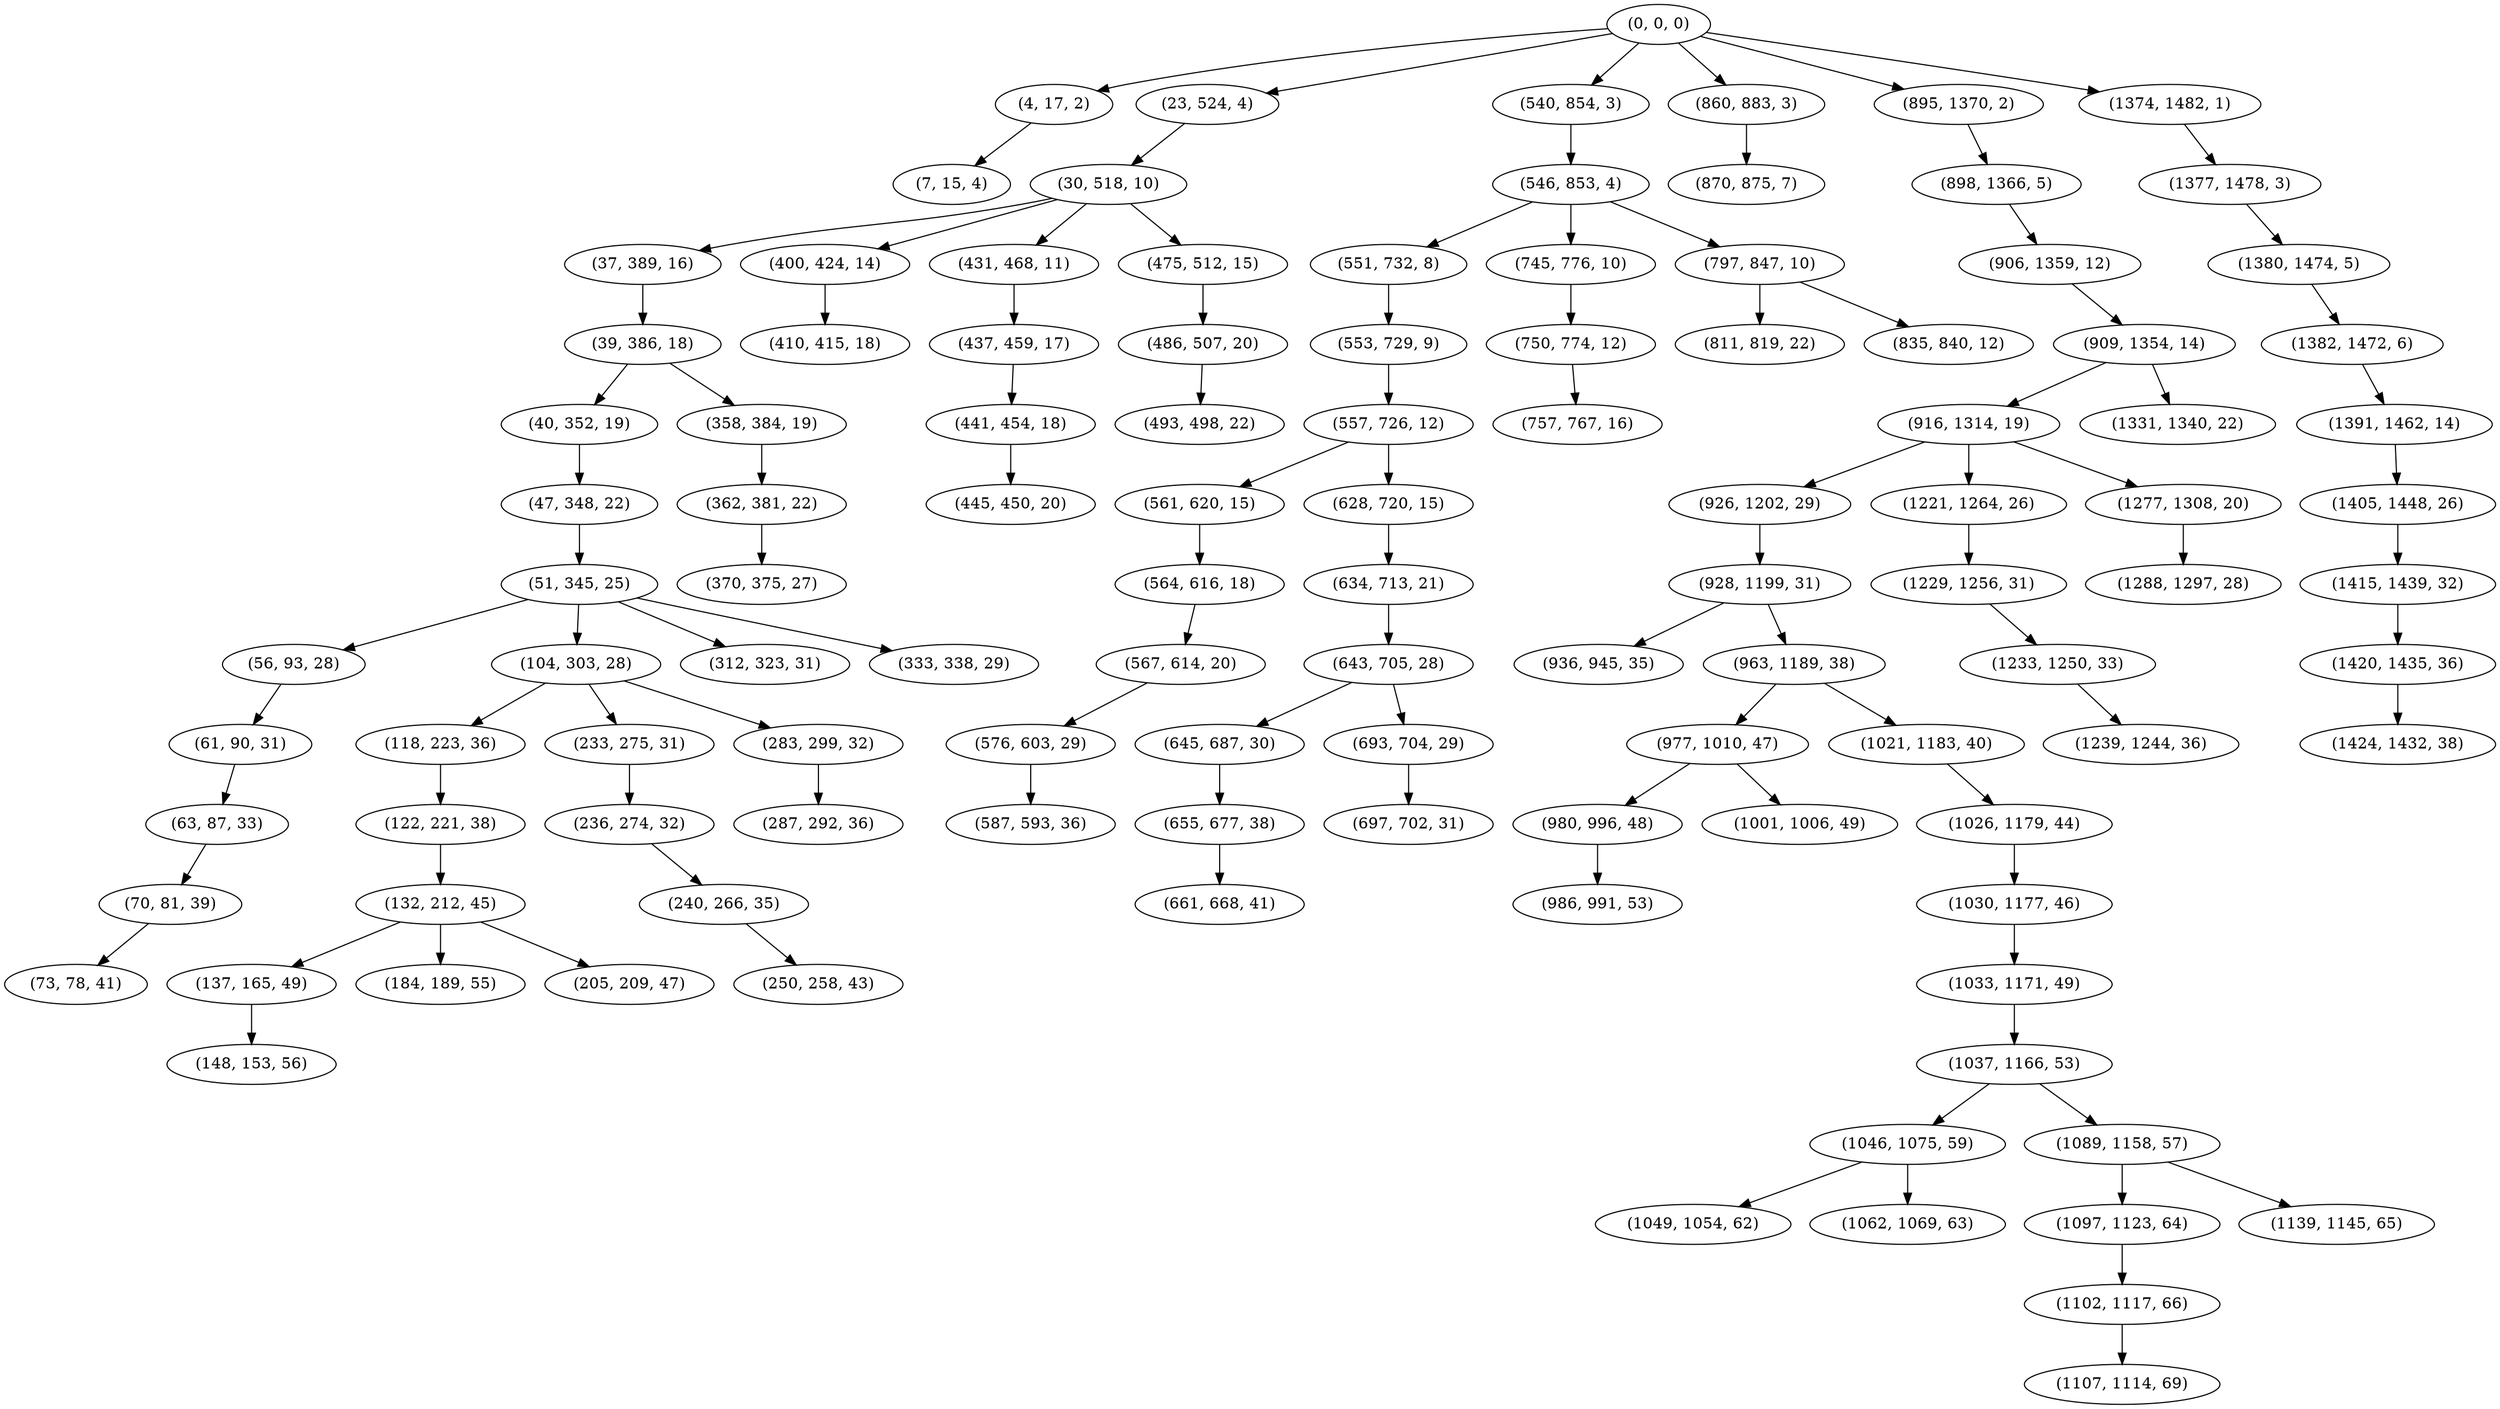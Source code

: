 digraph tree {
    "(0, 0, 0)";
    "(4, 17, 2)";
    "(7, 15, 4)";
    "(23, 524, 4)";
    "(30, 518, 10)";
    "(37, 389, 16)";
    "(39, 386, 18)";
    "(40, 352, 19)";
    "(47, 348, 22)";
    "(51, 345, 25)";
    "(56, 93, 28)";
    "(61, 90, 31)";
    "(63, 87, 33)";
    "(70, 81, 39)";
    "(73, 78, 41)";
    "(104, 303, 28)";
    "(118, 223, 36)";
    "(122, 221, 38)";
    "(132, 212, 45)";
    "(137, 165, 49)";
    "(148, 153, 56)";
    "(184, 189, 55)";
    "(205, 209, 47)";
    "(233, 275, 31)";
    "(236, 274, 32)";
    "(240, 266, 35)";
    "(250, 258, 43)";
    "(283, 299, 32)";
    "(287, 292, 36)";
    "(312, 323, 31)";
    "(333, 338, 29)";
    "(358, 384, 19)";
    "(362, 381, 22)";
    "(370, 375, 27)";
    "(400, 424, 14)";
    "(410, 415, 18)";
    "(431, 468, 11)";
    "(437, 459, 17)";
    "(441, 454, 18)";
    "(445, 450, 20)";
    "(475, 512, 15)";
    "(486, 507, 20)";
    "(493, 498, 22)";
    "(540, 854, 3)";
    "(546, 853, 4)";
    "(551, 732, 8)";
    "(553, 729, 9)";
    "(557, 726, 12)";
    "(561, 620, 15)";
    "(564, 616, 18)";
    "(567, 614, 20)";
    "(576, 603, 29)";
    "(587, 593, 36)";
    "(628, 720, 15)";
    "(634, 713, 21)";
    "(643, 705, 28)";
    "(645, 687, 30)";
    "(655, 677, 38)";
    "(661, 668, 41)";
    "(693, 704, 29)";
    "(697, 702, 31)";
    "(745, 776, 10)";
    "(750, 774, 12)";
    "(757, 767, 16)";
    "(797, 847, 10)";
    "(811, 819, 22)";
    "(835, 840, 12)";
    "(860, 883, 3)";
    "(870, 875, 7)";
    "(895, 1370, 2)";
    "(898, 1366, 5)";
    "(906, 1359, 12)";
    "(909, 1354, 14)";
    "(916, 1314, 19)";
    "(926, 1202, 29)";
    "(928, 1199, 31)";
    "(936, 945, 35)";
    "(963, 1189, 38)";
    "(977, 1010, 47)";
    "(980, 996, 48)";
    "(986, 991, 53)";
    "(1001, 1006, 49)";
    "(1021, 1183, 40)";
    "(1026, 1179, 44)";
    "(1030, 1177, 46)";
    "(1033, 1171, 49)";
    "(1037, 1166, 53)";
    "(1046, 1075, 59)";
    "(1049, 1054, 62)";
    "(1062, 1069, 63)";
    "(1089, 1158, 57)";
    "(1097, 1123, 64)";
    "(1102, 1117, 66)";
    "(1107, 1114, 69)";
    "(1139, 1145, 65)";
    "(1221, 1264, 26)";
    "(1229, 1256, 31)";
    "(1233, 1250, 33)";
    "(1239, 1244, 36)";
    "(1277, 1308, 20)";
    "(1288, 1297, 28)";
    "(1331, 1340, 22)";
    "(1374, 1482, 1)";
    "(1377, 1478, 3)";
    "(1380, 1474, 5)";
    "(1382, 1472, 6)";
    "(1391, 1462, 14)";
    "(1405, 1448, 26)";
    "(1415, 1439, 32)";
    "(1420, 1435, 36)";
    "(1424, 1432, 38)";
    "(0, 0, 0)" -> "(4, 17, 2)";
    "(0, 0, 0)" -> "(23, 524, 4)";
    "(0, 0, 0)" -> "(540, 854, 3)";
    "(0, 0, 0)" -> "(860, 883, 3)";
    "(0, 0, 0)" -> "(895, 1370, 2)";
    "(0, 0, 0)" -> "(1374, 1482, 1)";
    "(4, 17, 2)" -> "(7, 15, 4)";
    "(23, 524, 4)" -> "(30, 518, 10)";
    "(30, 518, 10)" -> "(37, 389, 16)";
    "(30, 518, 10)" -> "(400, 424, 14)";
    "(30, 518, 10)" -> "(431, 468, 11)";
    "(30, 518, 10)" -> "(475, 512, 15)";
    "(37, 389, 16)" -> "(39, 386, 18)";
    "(39, 386, 18)" -> "(40, 352, 19)";
    "(39, 386, 18)" -> "(358, 384, 19)";
    "(40, 352, 19)" -> "(47, 348, 22)";
    "(47, 348, 22)" -> "(51, 345, 25)";
    "(51, 345, 25)" -> "(56, 93, 28)";
    "(51, 345, 25)" -> "(104, 303, 28)";
    "(51, 345, 25)" -> "(312, 323, 31)";
    "(51, 345, 25)" -> "(333, 338, 29)";
    "(56, 93, 28)" -> "(61, 90, 31)";
    "(61, 90, 31)" -> "(63, 87, 33)";
    "(63, 87, 33)" -> "(70, 81, 39)";
    "(70, 81, 39)" -> "(73, 78, 41)";
    "(104, 303, 28)" -> "(118, 223, 36)";
    "(104, 303, 28)" -> "(233, 275, 31)";
    "(104, 303, 28)" -> "(283, 299, 32)";
    "(118, 223, 36)" -> "(122, 221, 38)";
    "(122, 221, 38)" -> "(132, 212, 45)";
    "(132, 212, 45)" -> "(137, 165, 49)";
    "(132, 212, 45)" -> "(184, 189, 55)";
    "(132, 212, 45)" -> "(205, 209, 47)";
    "(137, 165, 49)" -> "(148, 153, 56)";
    "(233, 275, 31)" -> "(236, 274, 32)";
    "(236, 274, 32)" -> "(240, 266, 35)";
    "(240, 266, 35)" -> "(250, 258, 43)";
    "(283, 299, 32)" -> "(287, 292, 36)";
    "(358, 384, 19)" -> "(362, 381, 22)";
    "(362, 381, 22)" -> "(370, 375, 27)";
    "(400, 424, 14)" -> "(410, 415, 18)";
    "(431, 468, 11)" -> "(437, 459, 17)";
    "(437, 459, 17)" -> "(441, 454, 18)";
    "(441, 454, 18)" -> "(445, 450, 20)";
    "(475, 512, 15)" -> "(486, 507, 20)";
    "(486, 507, 20)" -> "(493, 498, 22)";
    "(540, 854, 3)" -> "(546, 853, 4)";
    "(546, 853, 4)" -> "(551, 732, 8)";
    "(546, 853, 4)" -> "(745, 776, 10)";
    "(546, 853, 4)" -> "(797, 847, 10)";
    "(551, 732, 8)" -> "(553, 729, 9)";
    "(553, 729, 9)" -> "(557, 726, 12)";
    "(557, 726, 12)" -> "(561, 620, 15)";
    "(557, 726, 12)" -> "(628, 720, 15)";
    "(561, 620, 15)" -> "(564, 616, 18)";
    "(564, 616, 18)" -> "(567, 614, 20)";
    "(567, 614, 20)" -> "(576, 603, 29)";
    "(576, 603, 29)" -> "(587, 593, 36)";
    "(628, 720, 15)" -> "(634, 713, 21)";
    "(634, 713, 21)" -> "(643, 705, 28)";
    "(643, 705, 28)" -> "(645, 687, 30)";
    "(643, 705, 28)" -> "(693, 704, 29)";
    "(645, 687, 30)" -> "(655, 677, 38)";
    "(655, 677, 38)" -> "(661, 668, 41)";
    "(693, 704, 29)" -> "(697, 702, 31)";
    "(745, 776, 10)" -> "(750, 774, 12)";
    "(750, 774, 12)" -> "(757, 767, 16)";
    "(797, 847, 10)" -> "(811, 819, 22)";
    "(797, 847, 10)" -> "(835, 840, 12)";
    "(860, 883, 3)" -> "(870, 875, 7)";
    "(895, 1370, 2)" -> "(898, 1366, 5)";
    "(898, 1366, 5)" -> "(906, 1359, 12)";
    "(906, 1359, 12)" -> "(909, 1354, 14)";
    "(909, 1354, 14)" -> "(916, 1314, 19)";
    "(909, 1354, 14)" -> "(1331, 1340, 22)";
    "(916, 1314, 19)" -> "(926, 1202, 29)";
    "(916, 1314, 19)" -> "(1221, 1264, 26)";
    "(916, 1314, 19)" -> "(1277, 1308, 20)";
    "(926, 1202, 29)" -> "(928, 1199, 31)";
    "(928, 1199, 31)" -> "(936, 945, 35)";
    "(928, 1199, 31)" -> "(963, 1189, 38)";
    "(963, 1189, 38)" -> "(977, 1010, 47)";
    "(963, 1189, 38)" -> "(1021, 1183, 40)";
    "(977, 1010, 47)" -> "(980, 996, 48)";
    "(977, 1010, 47)" -> "(1001, 1006, 49)";
    "(980, 996, 48)" -> "(986, 991, 53)";
    "(1021, 1183, 40)" -> "(1026, 1179, 44)";
    "(1026, 1179, 44)" -> "(1030, 1177, 46)";
    "(1030, 1177, 46)" -> "(1033, 1171, 49)";
    "(1033, 1171, 49)" -> "(1037, 1166, 53)";
    "(1037, 1166, 53)" -> "(1046, 1075, 59)";
    "(1037, 1166, 53)" -> "(1089, 1158, 57)";
    "(1046, 1075, 59)" -> "(1049, 1054, 62)";
    "(1046, 1075, 59)" -> "(1062, 1069, 63)";
    "(1089, 1158, 57)" -> "(1097, 1123, 64)";
    "(1089, 1158, 57)" -> "(1139, 1145, 65)";
    "(1097, 1123, 64)" -> "(1102, 1117, 66)";
    "(1102, 1117, 66)" -> "(1107, 1114, 69)";
    "(1221, 1264, 26)" -> "(1229, 1256, 31)";
    "(1229, 1256, 31)" -> "(1233, 1250, 33)";
    "(1233, 1250, 33)" -> "(1239, 1244, 36)";
    "(1277, 1308, 20)" -> "(1288, 1297, 28)";
    "(1374, 1482, 1)" -> "(1377, 1478, 3)";
    "(1377, 1478, 3)" -> "(1380, 1474, 5)";
    "(1380, 1474, 5)" -> "(1382, 1472, 6)";
    "(1382, 1472, 6)" -> "(1391, 1462, 14)";
    "(1391, 1462, 14)" -> "(1405, 1448, 26)";
    "(1405, 1448, 26)" -> "(1415, 1439, 32)";
    "(1415, 1439, 32)" -> "(1420, 1435, 36)";
    "(1420, 1435, 36)" -> "(1424, 1432, 38)";
}
